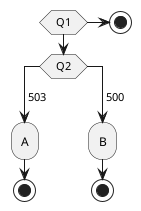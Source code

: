 {
  "sha1": "qdfza1hwz263378hpk6j1tdcvg9ya9x",
  "insertion": {
    "when": "2024-06-04T17:28:42.300Z",
    "url": "https://forum.plantuml.net/13776/string-concatenation-function-evaluation-in-includes",
    "user": "plantuml@gmail.com"
  }
}
@startuml
if (Q1) then
  switch (Q2)
  case ( 503 )
    :A;
    stop
  case ( 500 ) 
    :B;
    stop
  endswitch
else
  stop
endif
@enduml
